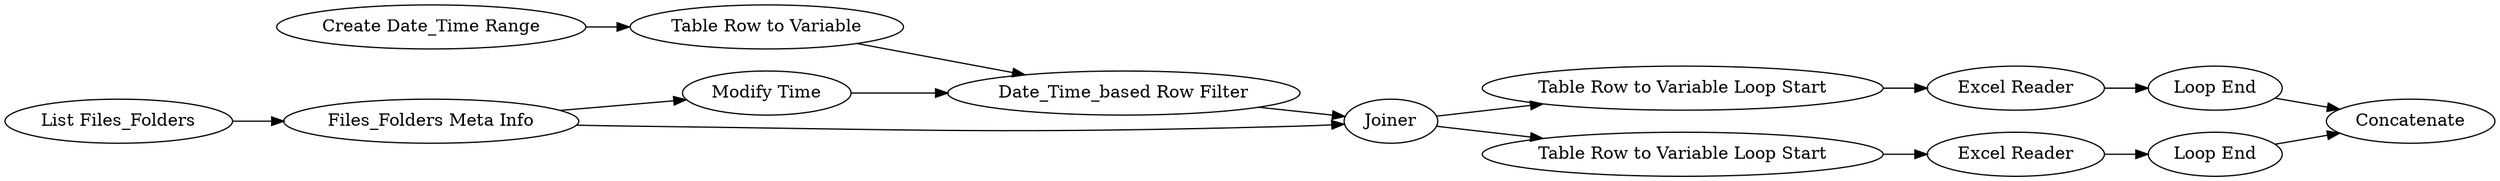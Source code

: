 digraph {
	3 -> 10
	10 -> 13
	5 -> 8
	13 -> 1
	4 -> 3
	17 -> 6
	8 -> 6
	16 -> 9
	3 -> 17
	10 -> 15
	6 -> 10
	2 -> 16
	1 -> 14
	14 -> 9
	15 -> 2
	5 [label="Create Date_Time Range"]
	16 [label="Loop End"]
	13 [label="Table Row to Variable Loop Start"]
	1 [label="Excel Reader"]
	9 [label=Concatenate]
	4 [label="List Files_Folders"]
	8 [label="Table Row to Variable"]
	6 [label="Date_Time_based Row Filter"]
	15 [label="Table Row to Variable Loop Start"]
	14 [label="Loop End"]
	17 [label="Modify Time"]
	3 [label="Files_Folders Meta Info"]
	2 [label="Excel Reader"]
	10 [label=Joiner]
	rankdir=LR
}
